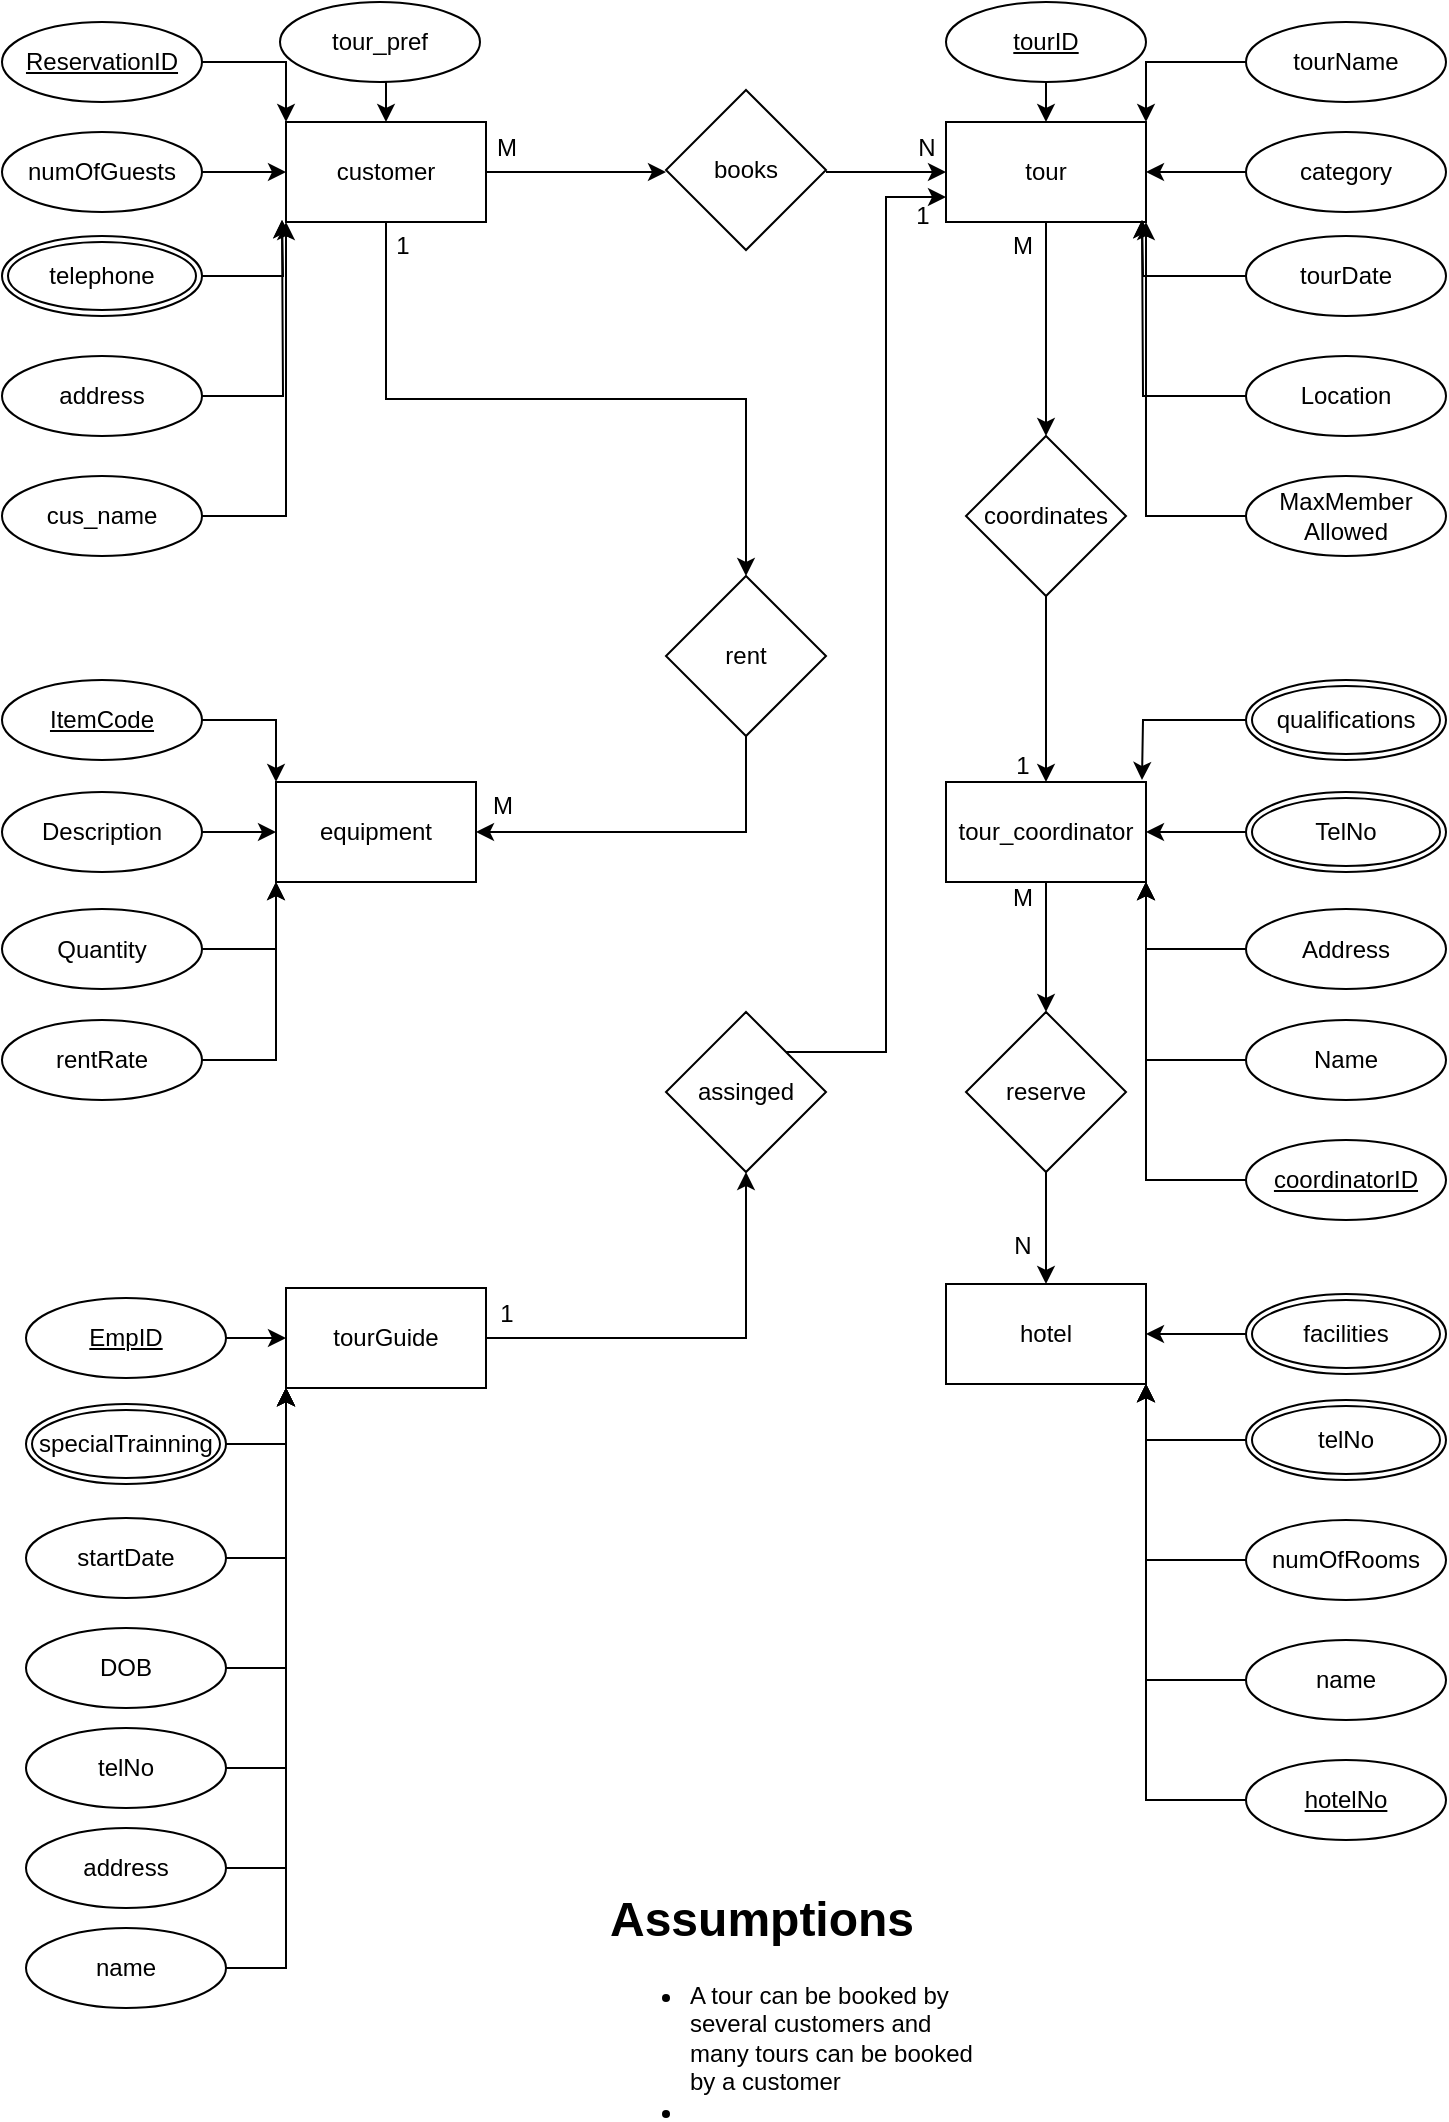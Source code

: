 <mxfile version="21.6.6" type="device">
  <diagram name="Page-1" id="qtCo2sJ6e7Ce4hYxz7nA">
    <mxGraphModel dx="1723" dy="770" grid="1" gridSize="10" guides="1" tooltips="1" connect="1" arrows="1" fold="1" page="1" pageScale="1" pageWidth="827" pageHeight="1169" math="0" shadow="0">
      <root>
        <mxCell id="0" />
        <mxCell id="1" parent="0" />
        <mxCell id="21hq3CwilyUqGEWY4PlW-3" value="" style="edgeStyle=orthogonalEdgeStyle;rounded=0;orthogonalLoop=1;jettySize=auto;html=1;" parent="1" source="21hq3CwilyUqGEWY4PlW-1" edge="1">
          <mxGeometry relative="1" as="geometry">
            <mxPoint x="352" y="176" as="targetPoint" />
          </mxGeometry>
        </mxCell>
        <mxCell id="YYad9A9QFI_Qlbbq6Pml-24" style="edgeStyle=orthogonalEdgeStyle;rounded=0;orthogonalLoop=1;jettySize=auto;html=1;exitX=0.5;exitY=1;exitDx=0;exitDy=0;entryX=0.5;entryY=0;entryDx=0;entryDy=0;" edge="1" parent="1" source="21hq3CwilyUqGEWY4PlW-1" target="YYad9A9QFI_Qlbbq6Pml-23">
          <mxGeometry relative="1" as="geometry" />
        </mxCell>
        <mxCell id="21hq3CwilyUqGEWY4PlW-1" value="customer" style="html=1;dashed=0;whiteSpace=wrap;" parent="1" vertex="1">
          <mxGeometry x="162" y="151" width="100" height="50" as="geometry" />
        </mxCell>
        <mxCell id="21hq3CwilyUqGEWY4PlW-5" value="" style="edgeStyle=orthogonalEdgeStyle;rounded=0;orthogonalLoop=1;jettySize=auto;html=1;" parent="1" edge="1">
          <mxGeometry relative="1" as="geometry">
            <mxPoint x="432" y="176" as="sourcePoint" />
            <mxPoint x="492" y="176" as="targetPoint" />
          </mxGeometry>
        </mxCell>
        <mxCell id="21hq3CwilyUqGEWY4PlW-2" value="books" style="rhombus;whiteSpace=wrap;html=1;dashed=0;" parent="1" vertex="1">
          <mxGeometry x="352" y="135" width="80" height="80" as="geometry" />
        </mxCell>
        <mxCell id="21hq3CwilyUqGEWY4PlW-40" value="" style="edgeStyle=orthogonalEdgeStyle;rounded=0;orthogonalLoop=1;jettySize=auto;html=1;" parent="1" source="21hq3CwilyUqGEWY4PlW-6" target="21hq3CwilyUqGEWY4PlW-39" edge="1">
          <mxGeometry relative="1" as="geometry" />
        </mxCell>
        <mxCell id="21hq3CwilyUqGEWY4PlW-6" value="tour" style="html=1;dashed=0;whiteSpace=wrap;" parent="1" vertex="1">
          <mxGeometry x="492" y="151" width="100" height="50" as="geometry" />
        </mxCell>
        <mxCell id="21hq3CwilyUqGEWY4PlW-7" value="M" style="text;html=1;align=center;verticalAlign=middle;resizable=0;points=[];autosize=1;strokeColor=none;fillColor=none;" parent="1" vertex="1">
          <mxGeometry x="257" y="149" width="30" height="30" as="geometry" />
        </mxCell>
        <mxCell id="21hq3CwilyUqGEWY4PlW-8" value="N" style="text;html=1;align=center;verticalAlign=middle;resizable=0;points=[];autosize=1;strokeColor=none;fillColor=none;" parent="1" vertex="1">
          <mxGeometry x="467" y="149" width="30" height="30" as="geometry" />
        </mxCell>
        <mxCell id="21hq3CwilyUqGEWY4PlW-9" value="&lt;h1&gt;Assumptions&lt;/h1&gt;&lt;p&gt;&lt;/p&gt;&lt;ul&gt;&lt;li&gt;A tour can be booked by several customers and many tours can be booked by a customer&lt;/li&gt;&lt;li&gt;&lt;br&gt;&lt;/li&gt;&lt;/ul&gt;&lt;p&gt;&lt;/p&gt;" style="text;html=1;strokeColor=none;fillColor=none;spacing=5;spacingTop=-20;whiteSpace=wrap;overflow=hidden;rounded=0;" parent="1" vertex="1">
          <mxGeometry x="319" y="1030" width="190" height="120" as="geometry" />
        </mxCell>
        <mxCell id="21hq3CwilyUqGEWY4PlW-20" style="edgeStyle=orthogonalEdgeStyle;rounded=0;orthogonalLoop=1;jettySize=auto;html=1;exitX=1;exitY=0.5;exitDx=0;exitDy=0;entryX=0;entryY=0;entryDx=0;entryDy=0;" parent="1" source="21hq3CwilyUqGEWY4PlW-10" target="21hq3CwilyUqGEWY4PlW-1" edge="1">
          <mxGeometry relative="1" as="geometry" />
        </mxCell>
        <mxCell id="21hq3CwilyUqGEWY4PlW-10" value="&lt;u&gt;ReservationID&lt;/u&gt;" style="ellipse;whiteSpace=wrap;html=1;align=center;" parent="1" vertex="1">
          <mxGeometry x="20" y="101" width="100" height="40" as="geometry" />
        </mxCell>
        <mxCell id="21hq3CwilyUqGEWY4PlW-16" style="edgeStyle=orthogonalEdgeStyle;rounded=0;orthogonalLoop=1;jettySize=auto;html=1;exitX=1;exitY=0.5;exitDx=0;exitDy=0;entryX=0;entryY=1;entryDx=0;entryDy=0;" parent="1" source="21hq3CwilyUqGEWY4PlW-11" target="21hq3CwilyUqGEWY4PlW-1" edge="1">
          <mxGeometry relative="1" as="geometry" />
        </mxCell>
        <mxCell id="21hq3CwilyUqGEWY4PlW-11" value="cus_name" style="ellipse;whiteSpace=wrap;html=1;align=center;" parent="1" vertex="1">
          <mxGeometry x="20" y="328" width="100" height="40" as="geometry" />
        </mxCell>
        <mxCell id="21hq3CwilyUqGEWY4PlW-17" style="edgeStyle=orthogonalEdgeStyle;rounded=0;orthogonalLoop=1;jettySize=auto;html=1;exitX=1;exitY=0.5;exitDx=0;exitDy=0;" parent="1" source="21hq3CwilyUqGEWY4PlW-12" edge="1">
          <mxGeometry relative="1" as="geometry">
            <mxPoint x="160" y="200" as="targetPoint" />
          </mxGeometry>
        </mxCell>
        <mxCell id="21hq3CwilyUqGEWY4PlW-12" value="address" style="ellipse;whiteSpace=wrap;html=1;align=center;" parent="1" vertex="1">
          <mxGeometry x="20" y="268" width="100" height="40" as="geometry" />
        </mxCell>
        <mxCell id="21hq3CwilyUqGEWY4PlW-18" style="edgeStyle=orthogonalEdgeStyle;rounded=0;orthogonalLoop=1;jettySize=auto;html=1;exitX=1;exitY=0.5;exitDx=0;exitDy=0;" parent="1" source="21hq3CwilyUqGEWY4PlW-13" edge="1">
          <mxGeometry relative="1" as="geometry">
            <mxPoint x="160" y="200" as="targetPoint" />
          </mxGeometry>
        </mxCell>
        <mxCell id="21hq3CwilyUqGEWY4PlW-13" value="telephone" style="ellipse;shape=doubleEllipse;margin=3;whiteSpace=wrap;html=1;align=center;" parent="1" vertex="1">
          <mxGeometry x="20" y="208" width="100" height="40" as="geometry" />
        </mxCell>
        <mxCell id="21hq3CwilyUqGEWY4PlW-19" style="edgeStyle=orthogonalEdgeStyle;rounded=0;orthogonalLoop=1;jettySize=auto;html=1;exitX=1;exitY=0.5;exitDx=0;exitDy=0;entryX=0;entryY=0.5;entryDx=0;entryDy=0;" parent="1" source="21hq3CwilyUqGEWY4PlW-14" target="21hq3CwilyUqGEWY4PlW-1" edge="1">
          <mxGeometry relative="1" as="geometry" />
        </mxCell>
        <mxCell id="21hq3CwilyUqGEWY4PlW-14" value="numOfGuests" style="ellipse;whiteSpace=wrap;html=1;align=center;" parent="1" vertex="1">
          <mxGeometry x="20" y="156" width="100" height="40" as="geometry" />
        </mxCell>
        <mxCell id="21hq3CwilyUqGEWY4PlW-21" style="edgeStyle=orthogonalEdgeStyle;rounded=0;orthogonalLoop=1;jettySize=auto;html=1;exitX=0.5;exitY=1;exitDx=0;exitDy=0;entryX=0.5;entryY=0;entryDx=0;entryDy=0;" parent="1" source="21hq3CwilyUqGEWY4PlW-15" target="21hq3CwilyUqGEWY4PlW-1" edge="1">
          <mxGeometry relative="1" as="geometry" />
        </mxCell>
        <mxCell id="21hq3CwilyUqGEWY4PlW-15" value="tour_pref" style="ellipse;whiteSpace=wrap;html=1;align=center;" parent="1" vertex="1">
          <mxGeometry x="159" y="91" width="100" height="40" as="geometry" />
        </mxCell>
        <mxCell id="21hq3CwilyUqGEWY4PlW-38" style="edgeStyle=orthogonalEdgeStyle;rounded=0;orthogonalLoop=1;jettySize=auto;html=1;exitX=0.5;exitY=1;exitDx=0;exitDy=0;entryX=0.5;entryY=0;entryDx=0;entryDy=0;" parent="1" source="21hq3CwilyUqGEWY4PlW-27" target="21hq3CwilyUqGEWY4PlW-6" edge="1">
          <mxGeometry relative="1" as="geometry" />
        </mxCell>
        <mxCell id="21hq3CwilyUqGEWY4PlW-27" value="&lt;u&gt;tourID&lt;/u&gt;" style="ellipse;whiteSpace=wrap;html=1;align=center;" parent="1" vertex="1">
          <mxGeometry x="492" y="91" width="100" height="40" as="geometry" />
        </mxCell>
        <mxCell id="21hq3CwilyUqGEWY4PlW-37" style="edgeStyle=orthogonalEdgeStyle;rounded=0;orthogonalLoop=1;jettySize=auto;html=1;exitX=0;exitY=0.5;exitDx=0;exitDy=0;entryX=1;entryY=0;entryDx=0;entryDy=0;" parent="1" source="21hq3CwilyUqGEWY4PlW-28" target="21hq3CwilyUqGEWY4PlW-6" edge="1">
          <mxGeometry relative="1" as="geometry" />
        </mxCell>
        <mxCell id="21hq3CwilyUqGEWY4PlW-28" value="tourName" style="ellipse;whiteSpace=wrap;html=1;align=center;" parent="1" vertex="1">
          <mxGeometry x="642" y="101" width="100" height="40" as="geometry" />
        </mxCell>
        <mxCell id="21hq3CwilyUqGEWY4PlW-36" style="edgeStyle=orthogonalEdgeStyle;rounded=0;orthogonalLoop=1;jettySize=auto;html=1;exitX=0;exitY=0.5;exitDx=0;exitDy=0;entryX=1;entryY=0.5;entryDx=0;entryDy=0;" parent="1" source="21hq3CwilyUqGEWY4PlW-29" target="21hq3CwilyUqGEWY4PlW-6" edge="1">
          <mxGeometry relative="1" as="geometry" />
        </mxCell>
        <mxCell id="21hq3CwilyUqGEWY4PlW-29" value="category" style="ellipse;whiteSpace=wrap;html=1;align=center;" parent="1" vertex="1">
          <mxGeometry x="642" y="156" width="100" height="40" as="geometry" />
        </mxCell>
        <mxCell id="21hq3CwilyUqGEWY4PlW-35" style="edgeStyle=orthogonalEdgeStyle;rounded=0;orthogonalLoop=1;jettySize=auto;html=1;exitX=0;exitY=0.5;exitDx=0;exitDy=0;" parent="1" source="21hq3CwilyUqGEWY4PlW-30" edge="1">
          <mxGeometry relative="1" as="geometry">
            <mxPoint x="590" y="200" as="targetPoint" />
          </mxGeometry>
        </mxCell>
        <mxCell id="21hq3CwilyUqGEWY4PlW-30" value="tourDate" style="ellipse;whiteSpace=wrap;html=1;align=center;" parent="1" vertex="1">
          <mxGeometry x="642" y="208" width="100" height="40" as="geometry" />
        </mxCell>
        <mxCell id="21hq3CwilyUqGEWY4PlW-34" style="edgeStyle=orthogonalEdgeStyle;rounded=0;orthogonalLoop=1;jettySize=auto;html=1;exitX=0;exitY=0.5;exitDx=0;exitDy=0;" parent="1" source="21hq3CwilyUqGEWY4PlW-31" edge="1">
          <mxGeometry relative="1" as="geometry">
            <mxPoint x="590" y="200" as="targetPoint" />
          </mxGeometry>
        </mxCell>
        <mxCell id="21hq3CwilyUqGEWY4PlW-31" value="Location" style="ellipse;whiteSpace=wrap;html=1;align=center;" parent="1" vertex="1">
          <mxGeometry x="642" y="268" width="100" height="40" as="geometry" />
        </mxCell>
        <mxCell id="21hq3CwilyUqGEWY4PlW-33" style="edgeStyle=orthogonalEdgeStyle;rounded=0;orthogonalLoop=1;jettySize=auto;html=1;exitX=0;exitY=0.5;exitDx=0;exitDy=0;entryX=1;entryY=1;entryDx=0;entryDy=0;" parent="1" source="21hq3CwilyUqGEWY4PlW-32" target="21hq3CwilyUqGEWY4PlW-6" edge="1">
          <mxGeometry relative="1" as="geometry">
            <Array as="points">
              <mxPoint x="592" y="348" />
            </Array>
          </mxGeometry>
        </mxCell>
        <mxCell id="21hq3CwilyUqGEWY4PlW-32" value="MaxMember&lt;br&gt;Allowed" style="ellipse;whiteSpace=wrap;html=1;align=center;" parent="1" vertex="1">
          <mxGeometry x="642" y="328" width="100" height="40" as="geometry" />
        </mxCell>
        <mxCell id="21hq3CwilyUqGEWY4PlW-42" value="" style="edgeStyle=orthogonalEdgeStyle;rounded=0;orthogonalLoop=1;jettySize=auto;html=1;" parent="1" source="21hq3CwilyUqGEWY4PlW-39" target="21hq3CwilyUqGEWY4PlW-41" edge="1">
          <mxGeometry relative="1" as="geometry" />
        </mxCell>
        <mxCell id="21hq3CwilyUqGEWY4PlW-39" value="coordinates" style="rhombus;whiteSpace=wrap;html=1;dashed=0;" parent="1" vertex="1">
          <mxGeometry x="502" y="308" width="80" height="80" as="geometry" />
        </mxCell>
        <mxCell id="21hq3CwilyUqGEWY4PlW-59" value="" style="edgeStyle=orthogonalEdgeStyle;rounded=0;orthogonalLoop=1;jettySize=auto;html=1;" parent="1" source="21hq3CwilyUqGEWY4PlW-41" target="21hq3CwilyUqGEWY4PlW-58" edge="1">
          <mxGeometry relative="1" as="geometry" />
        </mxCell>
        <mxCell id="21hq3CwilyUqGEWY4PlW-41" value="tour_coordinator" style="html=1;dashed=0;whiteSpace=wrap;" parent="1" vertex="1">
          <mxGeometry x="492" y="481" width="100" height="50" as="geometry" />
        </mxCell>
        <mxCell id="21hq3CwilyUqGEWY4PlW-43" value="M" style="text;html=1;align=center;verticalAlign=middle;resizable=0;points=[];autosize=1;strokeColor=none;fillColor=none;" parent="1" vertex="1">
          <mxGeometry x="515" y="198" width="30" height="30" as="geometry" />
        </mxCell>
        <mxCell id="21hq3CwilyUqGEWY4PlW-44" value="1" style="text;html=1;align=center;verticalAlign=middle;resizable=0;points=[];autosize=1;strokeColor=none;fillColor=none;" parent="1" vertex="1">
          <mxGeometry x="515" y="458" width="30" height="30" as="geometry" />
        </mxCell>
        <mxCell id="21hq3CwilyUqGEWY4PlW-57" style="edgeStyle=orthogonalEdgeStyle;rounded=0;orthogonalLoop=1;jettySize=auto;html=1;exitX=0;exitY=0.5;exitDx=0;exitDy=0;entryX=1;entryY=1;entryDx=0;entryDy=0;" parent="1" source="21hq3CwilyUqGEWY4PlW-45" target="21hq3CwilyUqGEWY4PlW-41" edge="1">
          <mxGeometry relative="1" as="geometry" />
        </mxCell>
        <mxCell id="21hq3CwilyUqGEWY4PlW-45" value="&lt;u&gt;coordinatorID&lt;/u&gt;" style="ellipse;whiteSpace=wrap;html=1;align=center;" parent="1" vertex="1">
          <mxGeometry x="642" y="660" width="100" height="40" as="geometry" />
        </mxCell>
        <mxCell id="21hq3CwilyUqGEWY4PlW-56" style="edgeStyle=orthogonalEdgeStyle;rounded=0;orthogonalLoop=1;jettySize=auto;html=1;exitX=0;exitY=0.5;exitDx=0;exitDy=0;entryX=1;entryY=1;entryDx=0;entryDy=0;" parent="1" source="21hq3CwilyUqGEWY4PlW-46" target="21hq3CwilyUqGEWY4PlW-41" edge="1">
          <mxGeometry relative="1" as="geometry" />
        </mxCell>
        <mxCell id="21hq3CwilyUqGEWY4PlW-46" value="Name" style="ellipse;whiteSpace=wrap;html=1;align=center;" parent="1" vertex="1">
          <mxGeometry x="642" y="600" width="100" height="40" as="geometry" />
        </mxCell>
        <mxCell id="21hq3CwilyUqGEWY4PlW-54" style="edgeStyle=orthogonalEdgeStyle;rounded=0;orthogonalLoop=1;jettySize=auto;html=1;exitX=0;exitY=0.5;exitDx=0;exitDy=0;entryX=1;entryY=1;entryDx=0;entryDy=0;" parent="1" source="21hq3CwilyUqGEWY4PlW-47" target="21hq3CwilyUqGEWY4PlW-41" edge="1">
          <mxGeometry relative="1" as="geometry" />
        </mxCell>
        <mxCell id="21hq3CwilyUqGEWY4PlW-47" value="Address" style="ellipse;whiteSpace=wrap;html=1;align=center;" parent="1" vertex="1">
          <mxGeometry x="642" y="544.5" width="100" height="40" as="geometry" />
        </mxCell>
        <mxCell id="21hq3CwilyUqGEWY4PlW-53" style="edgeStyle=orthogonalEdgeStyle;rounded=0;orthogonalLoop=1;jettySize=auto;html=1;exitX=0;exitY=0.5;exitDx=0;exitDy=0;entryX=1;entryY=0.5;entryDx=0;entryDy=0;" parent="1" source="21hq3CwilyUqGEWY4PlW-49" target="21hq3CwilyUqGEWY4PlW-41" edge="1">
          <mxGeometry relative="1" as="geometry" />
        </mxCell>
        <mxCell id="21hq3CwilyUqGEWY4PlW-49" value="TelNo" style="ellipse;shape=doubleEllipse;margin=3;whiteSpace=wrap;html=1;align=center;" parent="1" vertex="1">
          <mxGeometry x="642" y="486" width="100" height="40" as="geometry" />
        </mxCell>
        <mxCell id="21hq3CwilyUqGEWY4PlW-51" style="edgeStyle=orthogonalEdgeStyle;rounded=0;orthogonalLoop=1;jettySize=auto;html=1;exitX=0;exitY=0.5;exitDx=0;exitDy=0;" parent="1" source="21hq3CwilyUqGEWY4PlW-50" edge="1">
          <mxGeometry relative="1" as="geometry">
            <mxPoint x="590" y="480" as="targetPoint" />
          </mxGeometry>
        </mxCell>
        <mxCell id="21hq3CwilyUqGEWY4PlW-50" value="qualifications" style="ellipse;shape=doubleEllipse;margin=3;whiteSpace=wrap;html=1;align=center;" parent="1" vertex="1">
          <mxGeometry x="642" y="430" width="100" height="40" as="geometry" />
        </mxCell>
        <mxCell id="21hq3CwilyUqGEWY4PlW-61" value="" style="edgeStyle=orthogonalEdgeStyle;rounded=0;orthogonalLoop=1;jettySize=auto;html=1;" parent="1" source="21hq3CwilyUqGEWY4PlW-58" target="21hq3CwilyUqGEWY4PlW-60" edge="1">
          <mxGeometry relative="1" as="geometry" />
        </mxCell>
        <mxCell id="21hq3CwilyUqGEWY4PlW-58" value="reserve" style="rhombus;whiteSpace=wrap;html=1;dashed=0;" parent="1" vertex="1">
          <mxGeometry x="502" y="596" width="80" height="80" as="geometry" />
        </mxCell>
        <mxCell id="21hq3CwilyUqGEWY4PlW-60" value="hotel" style="html=1;dashed=0;whiteSpace=wrap;" parent="1" vertex="1">
          <mxGeometry x="492" y="732" width="100" height="50" as="geometry" />
        </mxCell>
        <mxCell id="21hq3CwilyUqGEWY4PlW-75" style="edgeStyle=orthogonalEdgeStyle;rounded=0;orthogonalLoop=1;jettySize=auto;html=1;exitX=0;exitY=0.5;exitDx=0;exitDy=0;entryX=1;entryY=1;entryDx=0;entryDy=0;" parent="1" source="21hq3CwilyUqGEWY4PlW-62" target="21hq3CwilyUqGEWY4PlW-60" edge="1">
          <mxGeometry relative="1" as="geometry" />
        </mxCell>
        <mxCell id="21hq3CwilyUqGEWY4PlW-62" value="&lt;u&gt;hotelNo&lt;/u&gt;" style="ellipse;whiteSpace=wrap;html=1;align=center;" parent="1" vertex="1">
          <mxGeometry x="642" y="970" width="100" height="40" as="geometry" />
        </mxCell>
        <mxCell id="21hq3CwilyUqGEWY4PlW-73" style="edgeStyle=orthogonalEdgeStyle;rounded=0;orthogonalLoop=1;jettySize=auto;html=1;exitX=0;exitY=0.5;exitDx=0;exitDy=0;entryX=1;entryY=1;entryDx=0;entryDy=0;" parent="1" source="21hq3CwilyUqGEWY4PlW-63" target="21hq3CwilyUqGEWY4PlW-60" edge="1">
          <mxGeometry relative="1" as="geometry" />
        </mxCell>
        <mxCell id="21hq3CwilyUqGEWY4PlW-63" value="name" style="ellipse;whiteSpace=wrap;html=1;align=center;" parent="1" vertex="1">
          <mxGeometry x="642" y="910" width="100" height="40" as="geometry" />
        </mxCell>
        <mxCell id="21hq3CwilyUqGEWY4PlW-71" style="edgeStyle=orthogonalEdgeStyle;rounded=0;orthogonalLoop=1;jettySize=auto;html=1;exitX=0;exitY=0.5;exitDx=0;exitDy=0;entryX=1;entryY=1;entryDx=0;entryDy=0;" parent="1" source="21hq3CwilyUqGEWY4PlW-64" target="21hq3CwilyUqGEWY4PlW-60" edge="1">
          <mxGeometry relative="1" as="geometry" />
        </mxCell>
        <mxCell id="21hq3CwilyUqGEWY4PlW-64" value="numOfRooms" style="ellipse;whiteSpace=wrap;html=1;align=center;" parent="1" vertex="1">
          <mxGeometry x="642" y="850" width="100" height="40" as="geometry" />
        </mxCell>
        <mxCell id="21hq3CwilyUqGEWY4PlW-69" style="edgeStyle=orthogonalEdgeStyle;rounded=0;orthogonalLoop=1;jettySize=auto;html=1;exitX=0;exitY=0.5;exitDx=0;exitDy=0;entryX=1;entryY=1;entryDx=0;entryDy=0;" parent="1" source="21hq3CwilyUqGEWY4PlW-65" target="21hq3CwilyUqGEWY4PlW-60" edge="1">
          <mxGeometry relative="1" as="geometry" />
        </mxCell>
        <mxCell id="21hq3CwilyUqGEWY4PlW-65" value="telNo" style="ellipse;shape=doubleEllipse;margin=3;whiteSpace=wrap;html=1;align=center;" parent="1" vertex="1">
          <mxGeometry x="642" y="790" width="100" height="40" as="geometry" />
        </mxCell>
        <mxCell id="21hq3CwilyUqGEWY4PlW-68" style="edgeStyle=orthogonalEdgeStyle;rounded=0;orthogonalLoop=1;jettySize=auto;html=1;exitX=0;exitY=0.5;exitDx=0;exitDy=0;entryX=1;entryY=0.5;entryDx=0;entryDy=0;" parent="1" source="21hq3CwilyUqGEWY4PlW-67" target="21hq3CwilyUqGEWY4PlW-60" edge="1">
          <mxGeometry relative="1" as="geometry" />
        </mxCell>
        <mxCell id="21hq3CwilyUqGEWY4PlW-67" value="facilities" style="ellipse;shape=doubleEllipse;margin=3;whiteSpace=wrap;html=1;align=center;" parent="1" vertex="1">
          <mxGeometry x="642" y="737" width="100" height="40" as="geometry" />
        </mxCell>
        <mxCell id="21hq3CwilyUqGEWY4PlW-76" value="M" style="text;html=1;align=center;verticalAlign=middle;resizable=0;points=[];autosize=1;strokeColor=none;fillColor=none;" parent="1" vertex="1">
          <mxGeometry x="515" y="524" width="30" height="30" as="geometry" />
        </mxCell>
        <mxCell id="21hq3CwilyUqGEWY4PlW-77" value="N" style="text;html=1;align=center;verticalAlign=middle;resizable=0;points=[];autosize=1;strokeColor=none;fillColor=none;" parent="1" vertex="1">
          <mxGeometry x="515" y="698" width="30" height="30" as="geometry" />
        </mxCell>
        <mxCell id="YYad9A9QFI_Qlbbq6Pml-3" style="edgeStyle=orthogonalEdgeStyle;rounded=0;orthogonalLoop=1;jettySize=auto;html=1;exitX=1;exitY=0;exitDx=0;exitDy=0;entryX=0;entryY=0.75;entryDx=0;entryDy=0;" edge="1" parent="1" source="21hq3CwilyUqGEWY4PlW-78" target="21hq3CwilyUqGEWY4PlW-6">
          <mxGeometry relative="1" as="geometry" />
        </mxCell>
        <mxCell id="21hq3CwilyUqGEWY4PlW-78" value="assinged" style="rhombus;whiteSpace=wrap;html=1;dashed=0;" parent="1" vertex="1">
          <mxGeometry x="352" y="596" width="80" height="80" as="geometry" />
        </mxCell>
        <mxCell id="YYad9A9QFI_Qlbbq6Pml-2" style="edgeStyle=orthogonalEdgeStyle;rounded=0;orthogonalLoop=1;jettySize=auto;html=1;exitX=1;exitY=0.5;exitDx=0;exitDy=0;entryX=0.5;entryY=1;entryDx=0;entryDy=0;" edge="1" parent="1" source="YYad9A9QFI_Qlbbq6Pml-1" target="21hq3CwilyUqGEWY4PlW-78">
          <mxGeometry relative="1" as="geometry" />
        </mxCell>
        <mxCell id="YYad9A9QFI_Qlbbq6Pml-1" value="tourGuide" style="html=1;dashed=0;whiteSpace=wrap;" vertex="1" parent="1">
          <mxGeometry x="162" y="734" width="100" height="50" as="geometry" />
        </mxCell>
        <mxCell id="YYad9A9QFI_Qlbbq6Pml-13" value="" style="edgeStyle=orthogonalEdgeStyle;rounded=0;orthogonalLoop=1;jettySize=auto;html=1;" edge="1" parent="1" source="YYad9A9QFI_Qlbbq6Pml-5" target="YYad9A9QFI_Qlbbq6Pml-1">
          <mxGeometry relative="1" as="geometry" />
        </mxCell>
        <mxCell id="YYad9A9QFI_Qlbbq6Pml-5" value="&lt;u&gt;EmpID&lt;/u&gt;" style="ellipse;whiteSpace=wrap;html=1;align=center;" vertex="1" parent="1">
          <mxGeometry x="32" y="739" width="100" height="40" as="geometry" />
        </mxCell>
        <mxCell id="YYad9A9QFI_Qlbbq6Pml-21" style="edgeStyle=orthogonalEdgeStyle;rounded=0;orthogonalLoop=1;jettySize=auto;html=1;exitX=1;exitY=0.5;exitDx=0;exitDy=0;entryX=0;entryY=1;entryDx=0;entryDy=0;" edge="1" parent="1" source="YYad9A9QFI_Qlbbq6Pml-6" target="YYad9A9QFI_Qlbbq6Pml-1">
          <mxGeometry relative="1" as="geometry" />
        </mxCell>
        <mxCell id="YYad9A9QFI_Qlbbq6Pml-6" value="name" style="ellipse;whiteSpace=wrap;html=1;align=center;" vertex="1" parent="1">
          <mxGeometry x="32" y="1054" width="100" height="40" as="geometry" />
        </mxCell>
        <mxCell id="YYad9A9QFI_Qlbbq6Pml-18" style="edgeStyle=orthogonalEdgeStyle;rounded=0;orthogonalLoop=1;jettySize=auto;html=1;exitX=1;exitY=0.5;exitDx=0;exitDy=0;entryX=0;entryY=1;entryDx=0;entryDy=0;" edge="1" parent="1" source="YYad9A9QFI_Qlbbq6Pml-7" target="YYad9A9QFI_Qlbbq6Pml-1">
          <mxGeometry relative="1" as="geometry" />
        </mxCell>
        <mxCell id="YYad9A9QFI_Qlbbq6Pml-7" value="address" style="ellipse;whiteSpace=wrap;html=1;align=center;" vertex="1" parent="1">
          <mxGeometry x="32" y="1004" width="100" height="40" as="geometry" />
        </mxCell>
        <mxCell id="YYad9A9QFI_Qlbbq6Pml-17" style="edgeStyle=orthogonalEdgeStyle;rounded=0;orthogonalLoop=1;jettySize=auto;html=1;exitX=1;exitY=0.5;exitDx=0;exitDy=0;entryX=0;entryY=1;entryDx=0;entryDy=0;" edge="1" parent="1" source="YYad9A9QFI_Qlbbq6Pml-8" target="YYad9A9QFI_Qlbbq6Pml-1">
          <mxGeometry relative="1" as="geometry" />
        </mxCell>
        <mxCell id="YYad9A9QFI_Qlbbq6Pml-8" value="telNo" style="ellipse;whiteSpace=wrap;html=1;align=center;" vertex="1" parent="1">
          <mxGeometry x="32" y="954" width="100" height="40" as="geometry" />
        </mxCell>
        <mxCell id="YYad9A9QFI_Qlbbq6Pml-16" style="edgeStyle=orthogonalEdgeStyle;rounded=0;orthogonalLoop=1;jettySize=auto;html=1;exitX=1;exitY=0.5;exitDx=0;exitDy=0;entryX=0;entryY=1;entryDx=0;entryDy=0;" edge="1" parent="1" source="YYad9A9QFI_Qlbbq6Pml-9" target="YYad9A9QFI_Qlbbq6Pml-1">
          <mxGeometry relative="1" as="geometry" />
        </mxCell>
        <mxCell id="YYad9A9QFI_Qlbbq6Pml-9" value="DOB" style="ellipse;whiteSpace=wrap;html=1;align=center;" vertex="1" parent="1">
          <mxGeometry x="32" y="904" width="100" height="40" as="geometry" />
        </mxCell>
        <mxCell id="YYad9A9QFI_Qlbbq6Pml-15" style="edgeStyle=orthogonalEdgeStyle;rounded=0;orthogonalLoop=1;jettySize=auto;html=1;exitX=1;exitY=0.5;exitDx=0;exitDy=0;entryX=0;entryY=1;entryDx=0;entryDy=0;" edge="1" parent="1" source="YYad9A9QFI_Qlbbq6Pml-10" target="YYad9A9QFI_Qlbbq6Pml-1">
          <mxGeometry relative="1" as="geometry" />
        </mxCell>
        <mxCell id="YYad9A9QFI_Qlbbq6Pml-10" value="startDate" style="ellipse;whiteSpace=wrap;html=1;align=center;" vertex="1" parent="1">
          <mxGeometry x="32" y="849" width="100" height="40" as="geometry" />
        </mxCell>
        <mxCell id="YYad9A9QFI_Qlbbq6Pml-14" style="edgeStyle=orthogonalEdgeStyle;rounded=0;orthogonalLoop=1;jettySize=auto;html=1;exitX=1;exitY=0.5;exitDx=0;exitDy=0;entryX=0;entryY=1;entryDx=0;entryDy=0;" edge="1" parent="1" source="YYad9A9QFI_Qlbbq6Pml-12" target="YYad9A9QFI_Qlbbq6Pml-1">
          <mxGeometry relative="1" as="geometry" />
        </mxCell>
        <mxCell id="YYad9A9QFI_Qlbbq6Pml-12" value="specialTrainning" style="ellipse;shape=doubleEllipse;margin=3;whiteSpace=wrap;html=1;align=center;" vertex="1" parent="1">
          <mxGeometry x="32" y="792" width="100" height="40" as="geometry" />
        </mxCell>
        <mxCell id="YYad9A9QFI_Qlbbq6Pml-19" value="1" style="text;html=1;align=center;verticalAlign=middle;resizable=0;points=[];autosize=1;strokeColor=none;fillColor=none;" vertex="1" parent="1">
          <mxGeometry x="465" y="183" width="30" height="30" as="geometry" />
        </mxCell>
        <mxCell id="YYad9A9QFI_Qlbbq6Pml-20" value="1" style="text;html=1;align=center;verticalAlign=middle;resizable=0;points=[];autosize=1;strokeColor=none;fillColor=none;" vertex="1" parent="1">
          <mxGeometry x="257" y="732" width="30" height="30" as="geometry" />
        </mxCell>
        <mxCell id="YYad9A9QFI_Qlbbq6Pml-26" style="edgeStyle=orthogonalEdgeStyle;rounded=0;orthogonalLoop=1;jettySize=auto;html=1;exitX=0.5;exitY=1;exitDx=0;exitDy=0;entryX=1;entryY=0.5;entryDx=0;entryDy=0;" edge="1" parent="1" source="YYad9A9QFI_Qlbbq6Pml-23" target="YYad9A9QFI_Qlbbq6Pml-25">
          <mxGeometry relative="1" as="geometry" />
        </mxCell>
        <mxCell id="YYad9A9QFI_Qlbbq6Pml-23" value="rent" style="rhombus;whiteSpace=wrap;html=1;" vertex="1" parent="1">
          <mxGeometry x="352" y="378" width="80" height="80" as="geometry" />
        </mxCell>
        <mxCell id="YYad9A9QFI_Qlbbq6Pml-25" value="equipment" style="html=1;dashed=0;whiteSpace=wrap;" vertex="1" parent="1">
          <mxGeometry x="157" y="481" width="100" height="50" as="geometry" />
        </mxCell>
        <mxCell id="YYad9A9QFI_Qlbbq6Pml-29" style="edgeStyle=orthogonalEdgeStyle;rounded=0;orthogonalLoop=1;jettySize=auto;html=1;exitX=1;exitY=0.5;exitDx=0;exitDy=0;entryX=0;entryY=0;entryDx=0;entryDy=0;" edge="1" parent="1" source="YYad9A9QFI_Qlbbq6Pml-27" target="YYad9A9QFI_Qlbbq6Pml-25">
          <mxGeometry relative="1" as="geometry" />
        </mxCell>
        <mxCell id="YYad9A9QFI_Qlbbq6Pml-27" value="&lt;u&gt;ItemCode&lt;/u&gt;" style="ellipse;whiteSpace=wrap;html=1;align=center;" vertex="1" parent="1">
          <mxGeometry x="20" y="430" width="100" height="40" as="geometry" />
        </mxCell>
        <mxCell id="YYad9A9QFI_Qlbbq6Pml-32" value="" style="edgeStyle=orthogonalEdgeStyle;rounded=0;orthogonalLoop=1;jettySize=auto;html=1;" edge="1" parent="1" source="YYad9A9QFI_Qlbbq6Pml-28" target="YYad9A9QFI_Qlbbq6Pml-25">
          <mxGeometry relative="1" as="geometry" />
        </mxCell>
        <mxCell id="YYad9A9QFI_Qlbbq6Pml-28" value="Description" style="ellipse;whiteSpace=wrap;html=1;align=center;" vertex="1" parent="1">
          <mxGeometry x="20" y="486" width="100" height="40" as="geometry" />
        </mxCell>
        <mxCell id="YYad9A9QFI_Qlbbq6Pml-36" style="edgeStyle=orthogonalEdgeStyle;rounded=0;orthogonalLoop=1;jettySize=auto;html=1;exitX=1;exitY=0.5;exitDx=0;exitDy=0;entryX=0;entryY=1;entryDx=0;entryDy=0;" edge="1" parent="1" source="YYad9A9QFI_Qlbbq6Pml-33" target="YYad9A9QFI_Qlbbq6Pml-25">
          <mxGeometry relative="1" as="geometry" />
        </mxCell>
        <mxCell id="YYad9A9QFI_Qlbbq6Pml-33" value="rentRate" style="ellipse;whiteSpace=wrap;html=1;align=center;" vertex="1" parent="1">
          <mxGeometry x="20" y="600" width="100" height="40" as="geometry" />
        </mxCell>
        <mxCell id="YYad9A9QFI_Qlbbq6Pml-35" style="edgeStyle=orthogonalEdgeStyle;rounded=0;orthogonalLoop=1;jettySize=auto;html=1;exitX=1;exitY=0.5;exitDx=0;exitDy=0;entryX=0;entryY=1;entryDx=0;entryDy=0;" edge="1" parent="1" source="YYad9A9QFI_Qlbbq6Pml-34" target="YYad9A9QFI_Qlbbq6Pml-25">
          <mxGeometry relative="1" as="geometry" />
        </mxCell>
        <mxCell id="YYad9A9QFI_Qlbbq6Pml-34" value="Quantity" style="ellipse;whiteSpace=wrap;html=1;align=center;" vertex="1" parent="1">
          <mxGeometry x="20" y="544.5" width="100" height="40" as="geometry" />
        </mxCell>
        <mxCell id="YYad9A9QFI_Qlbbq6Pml-37" value="1" style="text;html=1;align=center;verticalAlign=middle;resizable=0;points=[];autosize=1;strokeColor=none;fillColor=none;" vertex="1" parent="1">
          <mxGeometry x="205" y="198" width="30" height="30" as="geometry" />
        </mxCell>
        <mxCell id="YYad9A9QFI_Qlbbq6Pml-38" value="M" style="text;html=1;align=center;verticalAlign=middle;resizable=0;points=[];autosize=1;strokeColor=none;fillColor=none;" vertex="1" parent="1">
          <mxGeometry x="255" y="478" width="30" height="30" as="geometry" />
        </mxCell>
      </root>
    </mxGraphModel>
  </diagram>
</mxfile>

